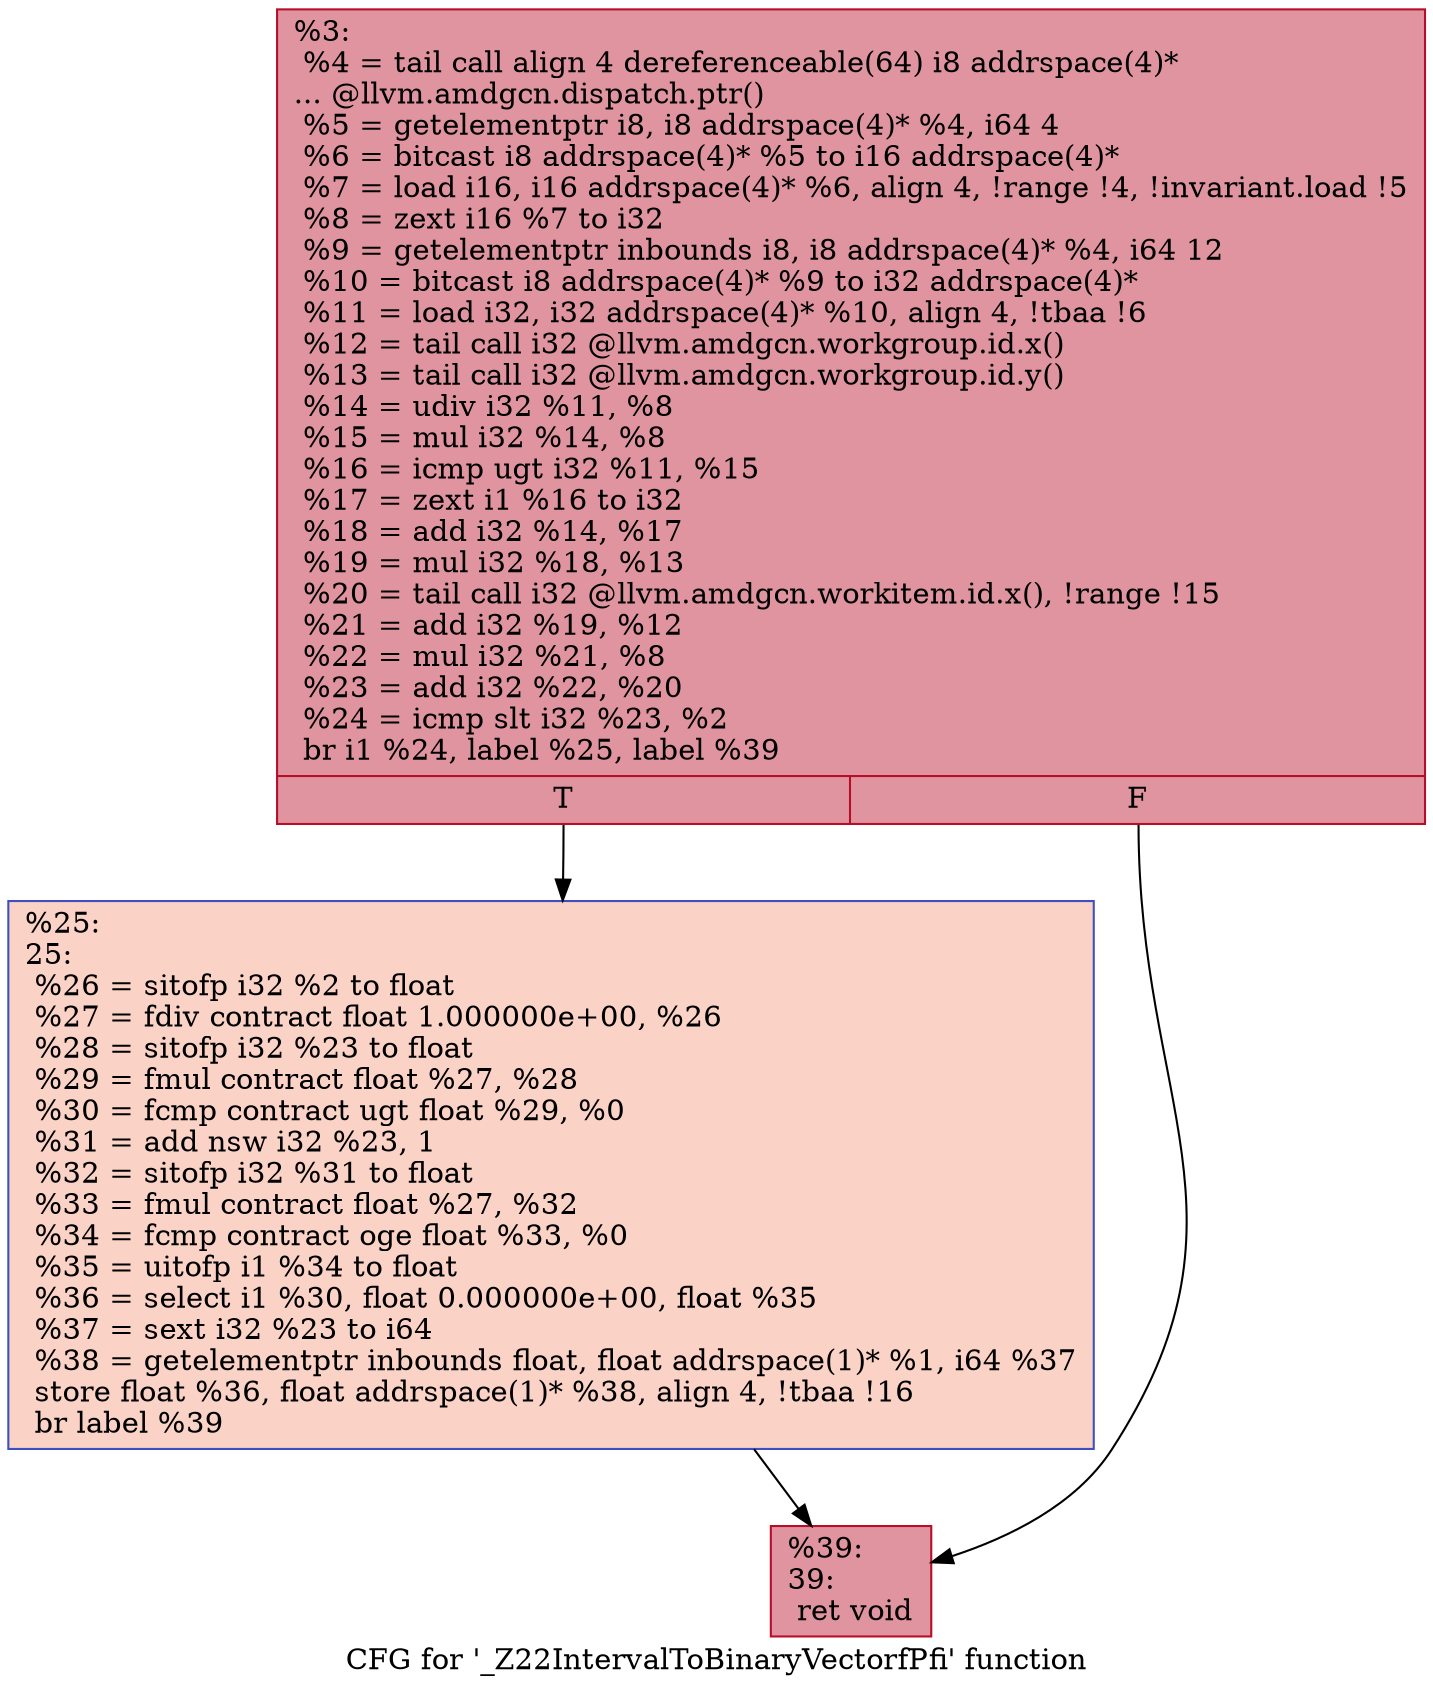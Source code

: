 digraph "CFG for '_Z22IntervalToBinaryVectorfPfi' function" {
	label="CFG for '_Z22IntervalToBinaryVectorfPfi' function";

	Node0x46a84d0 [shape=record,color="#b70d28ff", style=filled, fillcolor="#b70d2870",label="{%3:\l  %4 = tail call align 4 dereferenceable(64) i8 addrspace(4)*\l... @llvm.amdgcn.dispatch.ptr()\l  %5 = getelementptr i8, i8 addrspace(4)* %4, i64 4\l  %6 = bitcast i8 addrspace(4)* %5 to i16 addrspace(4)*\l  %7 = load i16, i16 addrspace(4)* %6, align 4, !range !4, !invariant.load !5\l  %8 = zext i16 %7 to i32\l  %9 = getelementptr inbounds i8, i8 addrspace(4)* %4, i64 12\l  %10 = bitcast i8 addrspace(4)* %9 to i32 addrspace(4)*\l  %11 = load i32, i32 addrspace(4)* %10, align 4, !tbaa !6\l  %12 = tail call i32 @llvm.amdgcn.workgroup.id.x()\l  %13 = tail call i32 @llvm.amdgcn.workgroup.id.y()\l  %14 = udiv i32 %11, %8\l  %15 = mul i32 %14, %8\l  %16 = icmp ugt i32 %11, %15\l  %17 = zext i1 %16 to i32\l  %18 = add i32 %14, %17\l  %19 = mul i32 %18, %13\l  %20 = tail call i32 @llvm.amdgcn.workitem.id.x(), !range !15\l  %21 = add i32 %19, %12\l  %22 = mul i32 %21, %8\l  %23 = add i32 %22, %20\l  %24 = icmp slt i32 %23, %2\l  br i1 %24, label %25, label %39\l|{<s0>T|<s1>F}}"];
	Node0x46a84d0:s0 -> Node0x46aad00;
	Node0x46a84d0:s1 -> Node0x46aad90;
	Node0x46aad00 [shape=record,color="#3d50c3ff", style=filled, fillcolor="#f59c7d70",label="{%25:\l25:                                               \l  %26 = sitofp i32 %2 to float\l  %27 = fdiv contract float 1.000000e+00, %26\l  %28 = sitofp i32 %23 to float\l  %29 = fmul contract float %27, %28\l  %30 = fcmp contract ugt float %29, %0\l  %31 = add nsw i32 %23, 1\l  %32 = sitofp i32 %31 to float\l  %33 = fmul contract float %27, %32\l  %34 = fcmp contract oge float %33, %0\l  %35 = uitofp i1 %34 to float\l  %36 = select i1 %30, float 0.000000e+00, float %35\l  %37 = sext i32 %23 to i64\l  %38 = getelementptr inbounds float, float addrspace(1)* %1, i64 %37\l  store float %36, float addrspace(1)* %38, align 4, !tbaa !16\l  br label %39\l}"];
	Node0x46aad00 -> Node0x46aad90;
	Node0x46aad90 [shape=record,color="#b70d28ff", style=filled, fillcolor="#b70d2870",label="{%39:\l39:                                               \l  ret void\l}"];
}
